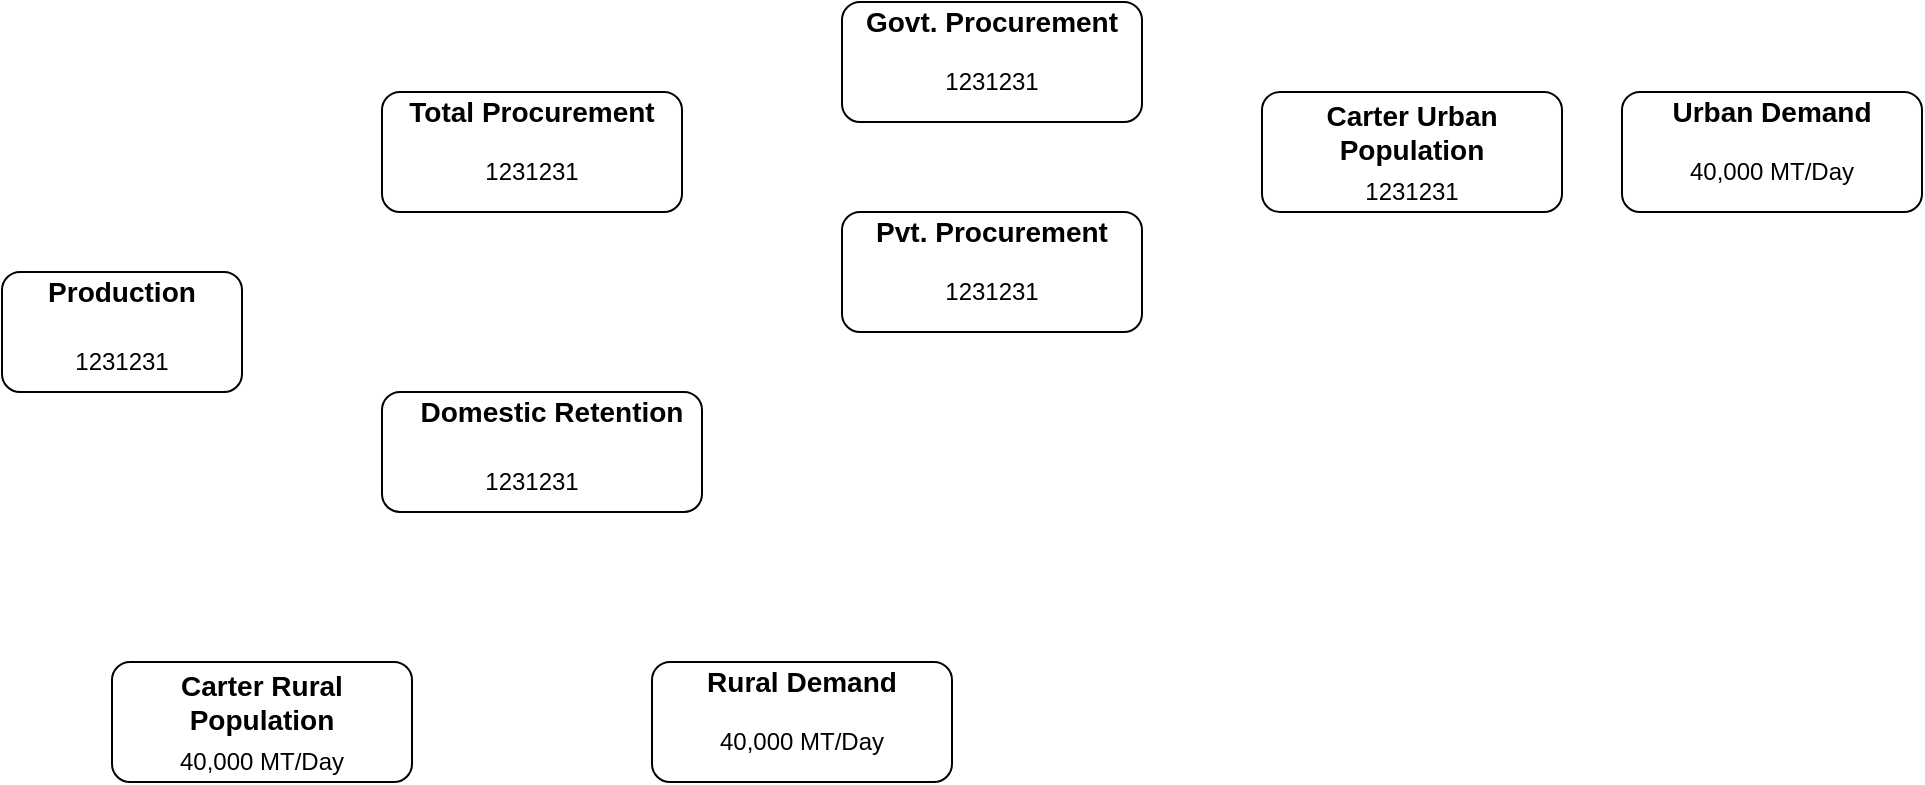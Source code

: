 <mxfile version="14.9.9" type="github">
  <diagram id="b6Vq1hrEZ4uJ4dG0rjz3" name="Page-1">
    <mxGraphModel dx="1058" dy="533" grid="1" gridSize="10" guides="1" tooltips="1" connect="1" arrows="1" fold="1" page="1" pageScale="1" pageWidth="1100" pageHeight="850" math="0" shadow="0">
      <root>
        <mxCell id="0" />
        <mxCell id="1" parent="0" />
        <mxCell id="04IrrymB_MpXUd42GjIW-3" value="" style="rounded=1;whiteSpace=wrap;html=1;" vertex="1" parent="1">
          <mxGeometry x="70" y="150" width="120" height="60" as="geometry" />
        </mxCell>
        <mxCell id="04IrrymB_MpXUd42GjIW-4" value="&lt;font style=&quot;font-size: 14px&quot;&gt;&lt;b&gt;Production&lt;/b&gt;&lt;/font&gt;" style="text;html=1;strokeColor=none;fillColor=none;align=center;verticalAlign=middle;whiteSpace=wrap;rounded=0;" vertex="1" parent="1">
          <mxGeometry x="70" y="150" width="120" height="20" as="geometry" />
        </mxCell>
        <mxCell id="04IrrymB_MpXUd42GjIW-5" value="1231231" style="text;html=1;strokeColor=none;fillColor=none;align=center;verticalAlign=middle;whiteSpace=wrap;rounded=0;" vertex="1" parent="1">
          <mxGeometry x="110" y="190" width="40" height="10" as="geometry" />
        </mxCell>
        <mxCell id="04IrrymB_MpXUd42GjIW-6" value="" style="rounded=1;whiteSpace=wrap;html=1;" vertex="1" parent="1">
          <mxGeometry x="260" y="60" width="150" height="60" as="geometry" />
        </mxCell>
        <mxCell id="04IrrymB_MpXUd42GjIW-7" value="&lt;font style=&quot;font-size: 14px&quot;&gt;&lt;b&gt;Total&amp;nbsp;&lt;/b&gt;&lt;/font&gt;&lt;span style=&quot;font-size: 14px&quot;&gt;&lt;b&gt;Procurement&lt;/b&gt;&lt;/span&gt;" style="text;html=1;strokeColor=none;fillColor=none;align=center;verticalAlign=middle;whiteSpace=wrap;rounded=0;" vertex="1" parent="1">
          <mxGeometry x="275" y="65" width="120" height="10" as="geometry" />
        </mxCell>
        <mxCell id="04IrrymB_MpXUd42GjIW-8" value="1231231" style="text;html=1;strokeColor=none;fillColor=none;align=center;verticalAlign=middle;whiteSpace=wrap;rounded=0;" vertex="1" parent="1">
          <mxGeometry x="315" y="90" width="40" height="20" as="geometry" />
        </mxCell>
        <mxCell id="04IrrymB_MpXUd42GjIW-9" value="" style="rounded=1;whiteSpace=wrap;html=1;" vertex="1" parent="1">
          <mxGeometry x="260" y="210" width="160" height="60" as="geometry" />
        </mxCell>
        <mxCell id="04IrrymB_MpXUd42GjIW-10" value="&lt;font style=&quot;font-size: 14px&quot;&gt;&lt;b&gt;Domestic Retention&lt;/b&gt;&lt;/font&gt;" style="text;html=1;strokeColor=none;fillColor=none;align=center;verticalAlign=middle;whiteSpace=wrap;rounded=0;" vertex="1" parent="1">
          <mxGeometry x="275" y="210" width="140" height="20" as="geometry" />
        </mxCell>
        <mxCell id="04IrrymB_MpXUd42GjIW-11" value="1231231" style="text;html=1;strokeColor=none;fillColor=none;align=center;verticalAlign=middle;whiteSpace=wrap;rounded=0;" vertex="1" parent="1">
          <mxGeometry x="315" y="250" width="40" height="10" as="geometry" />
        </mxCell>
        <mxCell id="04IrrymB_MpXUd42GjIW-13" value="" style="rounded=1;whiteSpace=wrap;html=1;" vertex="1" parent="1">
          <mxGeometry x="490" y="15" width="150" height="60" as="geometry" />
        </mxCell>
        <mxCell id="04IrrymB_MpXUd42GjIW-14" value="&lt;font style=&quot;font-size: 14px&quot;&gt;&lt;b&gt;Govt.&amp;nbsp;&lt;/b&gt;&lt;/font&gt;&lt;span style=&quot;font-size: 14px&quot;&gt;&lt;b&gt;Procurement&lt;/b&gt;&lt;/span&gt;" style="text;html=1;strokeColor=none;fillColor=none;align=center;verticalAlign=middle;whiteSpace=wrap;rounded=0;" vertex="1" parent="1">
          <mxGeometry x="505" y="20" width="120" height="10" as="geometry" />
        </mxCell>
        <mxCell id="04IrrymB_MpXUd42GjIW-15" value="1231231" style="text;html=1;strokeColor=none;fillColor=none;align=center;verticalAlign=middle;whiteSpace=wrap;rounded=0;" vertex="1" parent="1">
          <mxGeometry x="545" y="45" width="40" height="20" as="geometry" />
        </mxCell>
        <mxCell id="04IrrymB_MpXUd42GjIW-16" value="" style="rounded=1;whiteSpace=wrap;html=1;" vertex="1" parent="1">
          <mxGeometry x="490" y="120" width="150" height="60" as="geometry" />
        </mxCell>
        <mxCell id="04IrrymB_MpXUd42GjIW-17" value="&lt;font style=&quot;font-size: 14px&quot;&gt;&lt;b&gt;Pvt.&amp;nbsp;&lt;/b&gt;&lt;/font&gt;&lt;span style=&quot;font-size: 14px&quot;&gt;&lt;b&gt;Procurement&lt;/b&gt;&lt;/span&gt;" style="text;html=1;strokeColor=none;fillColor=none;align=center;verticalAlign=middle;whiteSpace=wrap;rounded=0;" vertex="1" parent="1">
          <mxGeometry x="505" y="125" width="120" height="10" as="geometry" />
        </mxCell>
        <mxCell id="04IrrymB_MpXUd42GjIW-18" value="1231231" style="text;html=1;strokeColor=none;fillColor=none;align=center;verticalAlign=middle;whiteSpace=wrap;rounded=0;" vertex="1" parent="1">
          <mxGeometry x="545" y="150" width="40" height="20" as="geometry" />
        </mxCell>
        <mxCell id="04IrrymB_MpXUd42GjIW-20" value="" style="rounded=1;whiteSpace=wrap;html=1;" vertex="1" parent="1">
          <mxGeometry x="700" y="60" width="150" height="60" as="geometry" />
        </mxCell>
        <mxCell id="04IrrymB_MpXUd42GjIW-21" value="&lt;span style=&quot;font-size: 14px&quot;&gt;&lt;b&gt;Carter Urban Population&lt;/b&gt;&lt;/span&gt;" style="text;html=1;strokeColor=none;fillColor=none;align=center;verticalAlign=middle;whiteSpace=wrap;rounded=0;" vertex="1" parent="1">
          <mxGeometry x="715" y="75" width="120" height="10" as="geometry" />
        </mxCell>
        <mxCell id="04IrrymB_MpXUd42GjIW-22" value="1231231" style="text;html=1;strokeColor=none;fillColor=none;align=center;verticalAlign=middle;whiteSpace=wrap;rounded=0;" vertex="1" parent="1">
          <mxGeometry x="755" y="100" width="40" height="20" as="geometry" />
        </mxCell>
        <mxCell id="04IrrymB_MpXUd42GjIW-23" value="" style="rounded=1;whiteSpace=wrap;html=1;" vertex="1" parent="1">
          <mxGeometry x="880" y="60" width="150" height="60" as="geometry" />
        </mxCell>
        <mxCell id="04IrrymB_MpXUd42GjIW-24" value="&lt;span style=&quot;font-size: 14px&quot;&gt;&lt;b&gt;Urban Demand&lt;/b&gt;&lt;/span&gt;" style="text;html=1;strokeColor=none;fillColor=none;align=center;verticalAlign=middle;whiteSpace=wrap;rounded=0;" vertex="1" parent="1">
          <mxGeometry x="895" y="65" width="120" height="10" as="geometry" />
        </mxCell>
        <mxCell id="04IrrymB_MpXUd42GjIW-25" value="40,000 MT/Day" style="text;html=1;strokeColor=none;fillColor=none;align=center;verticalAlign=middle;whiteSpace=wrap;rounded=0;" vertex="1" parent="1">
          <mxGeometry x="900" y="90" width="110" height="20" as="geometry" />
        </mxCell>
        <mxCell id="04IrrymB_MpXUd42GjIW-26" value="" style="rounded=1;whiteSpace=wrap;html=1;" vertex="1" parent="1">
          <mxGeometry x="395" y="345" width="150" height="60" as="geometry" />
        </mxCell>
        <mxCell id="04IrrymB_MpXUd42GjIW-27" value="&lt;span style=&quot;font-size: 14px&quot;&gt;&lt;b&gt;Rural Demand&lt;/b&gt;&lt;/span&gt;" style="text;html=1;strokeColor=none;fillColor=none;align=center;verticalAlign=middle;whiteSpace=wrap;rounded=0;" vertex="1" parent="1">
          <mxGeometry x="410" y="350" width="120" height="10" as="geometry" />
        </mxCell>
        <mxCell id="04IrrymB_MpXUd42GjIW-28" value="40,000 MT/Day" style="text;html=1;strokeColor=none;fillColor=none;align=center;verticalAlign=middle;whiteSpace=wrap;rounded=0;" vertex="1" parent="1">
          <mxGeometry x="415" y="375" width="110" height="20" as="geometry" />
        </mxCell>
        <mxCell id="04IrrymB_MpXUd42GjIW-29" value="" style="rounded=1;whiteSpace=wrap;html=1;" vertex="1" parent="1">
          <mxGeometry x="125" y="345" width="150" height="60" as="geometry" />
        </mxCell>
        <mxCell id="04IrrymB_MpXUd42GjIW-30" value="&lt;span style=&quot;font-size: 14px&quot;&gt;&lt;b&gt;Carter Rural Population&lt;/b&gt;&lt;/span&gt;" style="text;html=1;strokeColor=none;fillColor=none;align=center;verticalAlign=middle;whiteSpace=wrap;rounded=0;" vertex="1" parent="1">
          <mxGeometry x="140" y="360" width="120" height="10" as="geometry" />
        </mxCell>
        <mxCell id="04IrrymB_MpXUd42GjIW-31" value="40,000 MT/Day" style="text;html=1;strokeColor=none;fillColor=none;align=center;verticalAlign=middle;whiteSpace=wrap;rounded=0;" vertex="1" parent="1">
          <mxGeometry x="145" y="385" width="110" height="20" as="geometry" />
        </mxCell>
      </root>
    </mxGraphModel>
  </diagram>
</mxfile>
